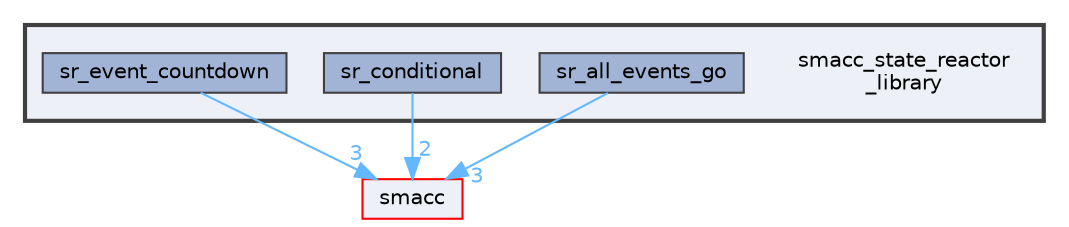 digraph "smacc_state_reactor_library"
{
 // LATEX_PDF_SIZE
  bgcolor="transparent";
  edge [fontname=Helvetica,fontsize=10,labelfontname=Helvetica,labelfontsize=10];
  node [fontname=Helvetica,fontsize=10,shape=box,height=0.2,width=0.4];
  compound=true
  subgraph clusterdir_934827d3672ede778ab2292e66d7841e {
    graph [ bgcolor="#edf0f7", pencolor="grey25", label="", fontname=Helvetica,fontsize=10 style="filled,bold", URL="dir_934827d3672ede778ab2292e66d7841e.html",tooltip=""]
    dir_934827d3672ede778ab2292e66d7841e [shape=plaintext, label="smacc_state_reactor\l_library"];
  dir_88a4636810cefea3b1cd5d5a60db2e3a [label="sr_all_events_go", fillcolor="#a2b4d6", color="grey25", style="filled", URL="dir_88a4636810cefea3b1cd5d5a60db2e3a.html",tooltip=""];
  dir_608febcf4d7e2423b6376acaaa85ec4c [label="sr_conditional", fillcolor="#a2b4d6", color="grey25", style="filled", URL="dir_608febcf4d7e2423b6376acaaa85ec4c.html",tooltip=""];
  dir_8682db8582c37e75412c1012bd123e49 [label="sr_event_countdown", fillcolor="#a2b4d6", color="grey25", style="filled", URL="dir_8682db8582c37e75412c1012bd123e49.html",tooltip=""];
  }
  dir_6e3e4532ae0db906acb0c92fce514b9e [label="smacc", fillcolor="#edf0f7", color="red", style="filled", URL="dir_6e3e4532ae0db906acb0c92fce514b9e.html",tooltip=""];
  dir_88a4636810cefea3b1cd5d5a60db2e3a->dir_6e3e4532ae0db906acb0c92fce514b9e [headlabel="3", labeldistance=1.5 headhref="dir_000099_000090.html" color="steelblue1" fontcolor="steelblue1"];
  dir_608febcf4d7e2423b6376acaaa85ec4c->dir_6e3e4532ae0db906acb0c92fce514b9e [headlabel="2", labeldistance=1.5 headhref="dir_000102_000090.html" color="steelblue1" fontcolor="steelblue1"];
  dir_8682db8582c37e75412c1012bd123e49->dir_6e3e4532ae0db906acb0c92fce514b9e [headlabel="3", labeldistance=1.5 headhref="dir_000105_000090.html" color="steelblue1" fontcolor="steelblue1"];
}
